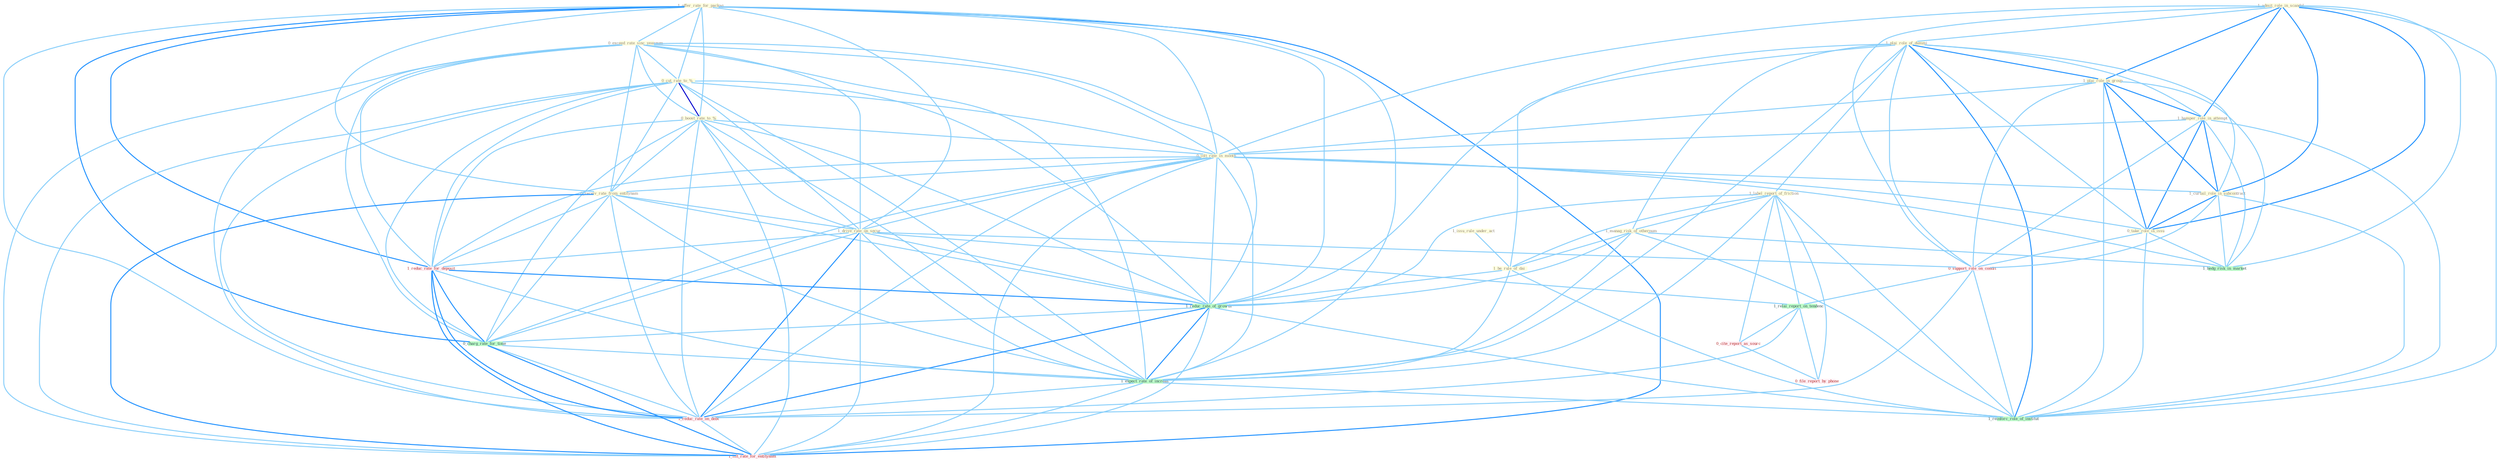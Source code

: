 Graph G{ 
    node
    [shape=polygon,style=filled,width=.5,height=.06,color="#BDFCC9",fixedsize=true,fontsize=4,
    fontcolor="#2f4f4f"];
    {node
    [color="#ffffe0", fontcolor="#8b7d6b"] "1_offer_rate_for_packag " "1_admit_role_in_scandal " "1_plai_role_of_dummi " "1_plai_role_in_group " "0_exceed_rate_sinc_yearnum " "0_cut_rate_to_% " "1_hamper_role_in_attempt " "1_label_report_of_friction " "0_boost_rate_to_% " "1_manag_risk_of_othernum " "0_jolt_rate_in_month " "1_curtail_role_in_subcontract " "0_receiv_rate_from_entitynam " "1_drive_rate_on_secur " "0_take_role_in_issu " "1_issu_rule_under_act " "1_be_rule_of_dai "}
{node [color="#fff0f5", fontcolor="#b22222"] "1_reduc_rate_for_deposit " "0_support_role_on_condit " "0_cite_report_as_sourc " "0_file_report_by_phone " "1_reduc_rate_on_debt " "1_lift_rate_for_entitynam "}
edge [color="#B0E2FF"];

	"1_offer_rate_for_packag " -- "0_exceed_rate_sinc_yearnum " [w="1", color="#87cefa" ];
	"1_offer_rate_for_packag " -- "0_cut_rate_to_% " [w="1", color="#87cefa" ];
	"1_offer_rate_for_packag " -- "0_boost_rate_to_% " [w="1", color="#87cefa" ];
	"1_offer_rate_for_packag " -- "0_jolt_rate_in_month " [w="1", color="#87cefa" ];
	"1_offer_rate_for_packag " -- "0_receiv_rate_from_entitynam " [w="1", color="#87cefa" ];
	"1_offer_rate_for_packag " -- "1_drive_rate_on_secur " [w="1", color="#87cefa" ];
	"1_offer_rate_for_packag " -- "1_reduc_rate_for_deposit " [w="2", color="#1e90ff" , len=0.8];
	"1_offer_rate_for_packag " -- "1_reduc_rate_of_growth " [w="1", color="#87cefa" ];
	"1_offer_rate_for_packag " -- "0_charg_rate_for_time " [w="2", color="#1e90ff" , len=0.8];
	"1_offer_rate_for_packag " -- "1_expect_rate_of_increas " [w="1", color="#87cefa" ];
	"1_offer_rate_for_packag " -- "1_reduc_rate_on_debt " [w="1", color="#87cefa" ];
	"1_offer_rate_for_packag " -- "1_lift_rate_for_entitynam " [w="2", color="#1e90ff" , len=0.8];
	"1_admit_role_in_scandal " -- "1_plai_role_of_dummi " [w="1", color="#87cefa" ];
	"1_admit_role_in_scandal " -- "1_plai_role_in_group " [w="2", color="#1e90ff" , len=0.8];
	"1_admit_role_in_scandal " -- "1_hamper_role_in_attempt " [w="2", color="#1e90ff" , len=0.8];
	"1_admit_role_in_scandal " -- "0_jolt_rate_in_month " [w="1", color="#87cefa" ];
	"1_admit_role_in_scandal " -- "1_curtail_role_in_subcontract " [w="2", color="#1e90ff" , len=0.8];
	"1_admit_role_in_scandal " -- "0_take_role_in_issu " [w="2", color="#1e90ff" , len=0.8];
	"1_admit_role_in_scandal " -- "0_support_role_on_condit " [w="1", color="#87cefa" ];
	"1_admit_role_in_scandal " -- "1_reinforc_role_of_institut " [w="1", color="#87cefa" ];
	"1_admit_role_in_scandal " -- "1_hedg_risk_in_market " [w="1", color="#87cefa" ];
	"1_plai_role_of_dummi " -- "1_plai_role_in_group " [w="2", color="#1e90ff" , len=0.8];
	"1_plai_role_of_dummi " -- "1_hamper_role_in_attempt " [w="1", color="#87cefa" ];
	"1_plai_role_of_dummi " -- "1_label_report_of_friction " [w="1", color="#87cefa" ];
	"1_plai_role_of_dummi " -- "1_manag_risk_of_othernum " [w="1", color="#87cefa" ];
	"1_plai_role_of_dummi " -- "1_curtail_role_in_subcontract " [w="1", color="#87cefa" ];
	"1_plai_role_of_dummi " -- "0_take_role_in_issu " [w="1", color="#87cefa" ];
	"1_plai_role_of_dummi " -- "1_be_rule_of_dai " [w="1", color="#87cefa" ];
	"1_plai_role_of_dummi " -- "0_support_role_on_condit " [w="1", color="#87cefa" ];
	"1_plai_role_of_dummi " -- "1_reduc_rate_of_growth " [w="1", color="#87cefa" ];
	"1_plai_role_of_dummi " -- "1_expect_rate_of_increas " [w="1", color="#87cefa" ];
	"1_plai_role_of_dummi " -- "1_reinforc_role_of_institut " [w="2", color="#1e90ff" , len=0.8];
	"1_plai_role_in_group " -- "1_hamper_role_in_attempt " [w="2", color="#1e90ff" , len=0.8];
	"1_plai_role_in_group " -- "0_jolt_rate_in_month " [w="1", color="#87cefa" ];
	"1_plai_role_in_group " -- "1_curtail_role_in_subcontract " [w="2", color="#1e90ff" , len=0.8];
	"1_plai_role_in_group " -- "0_take_role_in_issu " [w="2", color="#1e90ff" , len=0.8];
	"1_plai_role_in_group " -- "0_support_role_on_condit " [w="1", color="#87cefa" ];
	"1_plai_role_in_group " -- "1_reinforc_role_of_institut " [w="1", color="#87cefa" ];
	"1_plai_role_in_group " -- "1_hedg_risk_in_market " [w="1", color="#87cefa" ];
	"0_exceed_rate_sinc_yearnum " -- "0_cut_rate_to_% " [w="1", color="#87cefa" ];
	"0_exceed_rate_sinc_yearnum " -- "0_boost_rate_to_% " [w="1", color="#87cefa" ];
	"0_exceed_rate_sinc_yearnum " -- "0_jolt_rate_in_month " [w="1", color="#87cefa" ];
	"0_exceed_rate_sinc_yearnum " -- "0_receiv_rate_from_entitynam " [w="1", color="#87cefa" ];
	"0_exceed_rate_sinc_yearnum " -- "1_drive_rate_on_secur " [w="1", color="#87cefa" ];
	"0_exceed_rate_sinc_yearnum " -- "1_reduc_rate_for_deposit " [w="1", color="#87cefa" ];
	"0_exceed_rate_sinc_yearnum " -- "1_reduc_rate_of_growth " [w="1", color="#87cefa" ];
	"0_exceed_rate_sinc_yearnum " -- "0_charg_rate_for_time " [w="1", color="#87cefa" ];
	"0_exceed_rate_sinc_yearnum " -- "1_expect_rate_of_increas " [w="1", color="#87cefa" ];
	"0_exceed_rate_sinc_yearnum " -- "1_reduc_rate_on_debt " [w="1", color="#87cefa" ];
	"0_exceed_rate_sinc_yearnum " -- "1_lift_rate_for_entitynam " [w="1", color="#87cefa" ];
	"0_cut_rate_to_% " -- "0_boost_rate_to_% " [w="3", color="#0000cd" , len=0.6];
	"0_cut_rate_to_% " -- "0_jolt_rate_in_month " [w="1", color="#87cefa" ];
	"0_cut_rate_to_% " -- "0_receiv_rate_from_entitynam " [w="1", color="#87cefa" ];
	"0_cut_rate_to_% " -- "1_drive_rate_on_secur " [w="1", color="#87cefa" ];
	"0_cut_rate_to_% " -- "1_reduc_rate_for_deposit " [w="1", color="#87cefa" ];
	"0_cut_rate_to_% " -- "1_reduc_rate_of_growth " [w="1", color="#87cefa" ];
	"0_cut_rate_to_% " -- "0_charg_rate_for_time " [w="1", color="#87cefa" ];
	"0_cut_rate_to_% " -- "1_expect_rate_of_increas " [w="1", color="#87cefa" ];
	"0_cut_rate_to_% " -- "1_reduc_rate_on_debt " [w="1", color="#87cefa" ];
	"0_cut_rate_to_% " -- "1_lift_rate_for_entitynam " [w="1", color="#87cefa" ];
	"1_hamper_role_in_attempt " -- "0_jolt_rate_in_month " [w="1", color="#87cefa" ];
	"1_hamper_role_in_attempt " -- "1_curtail_role_in_subcontract " [w="2", color="#1e90ff" , len=0.8];
	"1_hamper_role_in_attempt " -- "0_take_role_in_issu " [w="2", color="#1e90ff" , len=0.8];
	"1_hamper_role_in_attempt " -- "0_support_role_on_condit " [w="1", color="#87cefa" ];
	"1_hamper_role_in_attempt " -- "1_reinforc_role_of_institut " [w="1", color="#87cefa" ];
	"1_hamper_role_in_attempt " -- "1_hedg_risk_in_market " [w="1", color="#87cefa" ];
	"1_label_report_of_friction " -- "1_manag_risk_of_othernum " [w="1", color="#87cefa" ];
	"1_label_report_of_friction " -- "1_be_rule_of_dai " [w="1", color="#87cefa" ];
	"1_label_report_of_friction " -- "1_relai_report_on_tendenc " [w="1", color="#87cefa" ];
	"1_label_report_of_friction " -- "0_cite_report_as_sourc " [w="1", color="#87cefa" ];
	"1_label_report_of_friction " -- "1_reduc_rate_of_growth " [w="1", color="#87cefa" ];
	"1_label_report_of_friction " -- "0_file_report_by_phone " [w="1", color="#87cefa" ];
	"1_label_report_of_friction " -- "1_expect_rate_of_increas " [w="1", color="#87cefa" ];
	"1_label_report_of_friction " -- "1_reinforc_role_of_institut " [w="1", color="#87cefa" ];
	"0_boost_rate_to_% " -- "0_jolt_rate_in_month " [w="1", color="#87cefa" ];
	"0_boost_rate_to_% " -- "0_receiv_rate_from_entitynam " [w="1", color="#87cefa" ];
	"0_boost_rate_to_% " -- "1_drive_rate_on_secur " [w="1", color="#87cefa" ];
	"0_boost_rate_to_% " -- "1_reduc_rate_for_deposit " [w="1", color="#87cefa" ];
	"0_boost_rate_to_% " -- "1_reduc_rate_of_growth " [w="1", color="#87cefa" ];
	"0_boost_rate_to_% " -- "0_charg_rate_for_time " [w="1", color="#87cefa" ];
	"0_boost_rate_to_% " -- "1_expect_rate_of_increas " [w="1", color="#87cefa" ];
	"0_boost_rate_to_% " -- "1_reduc_rate_on_debt " [w="1", color="#87cefa" ];
	"0_boost_rate_to_% " -- "1_lift_rate_for_entitynam " [w="1", color="#87cefa" ];
	"1_manag_risk_of_othernum " -- "1_be_rule_of_dai " [w="1", color="#87cefa" ];
	"1_manag_risk_of_othernum " -- "1_reduc_rate_of_growth " [w="1", color="#87cefa" ];
	"1_manag_risk_of_othernum " -- "1_expect_rate_of_increas " [w="1", color="#87cefa" ];
	"1_manag_risk_of_othernum " -- "1_reinforc_role_of_institut " [w="1", color="#87cefa" ];
	"1_manag_risk_of_othernum " -- "1_hedg_risk_in_market " [w="1", color="#87cefa" ];
	"0_jolt_rate_in_month " -- "1_curtail_role_in_subcontract " [w="1", color="#87cefa" ];
	"0_jolt_rate_in_month " -- "0_receiv_rate_from_entitynam " [w="1", color="#87cefa" ];
	"0_jolt_rate_in_month " -- "1_drive_rate_on_secur " [w="1", color="#87cefa" ];
	"0_jolt_rate_in_month " -- "0_take_role_in_issu " [w="1", color="#87cefa" ];
	"0_jolt_rate_in_month " -- "1_reduc_rate_for_deposit " [w="1", color="#87cefa" ];
	"0_jolt_rate_in_month " -- "1_reduc_rate_of_growth " [w="1", color="#87cefa" ];
	"0_jolt_rate_in_month " -- "0_charg_rate_for_time " [w="1", color="#87cefa" ];
	"0_jolt_rate_in_month " -- "1_expect_rate_of_increas " [w="1", color="#87cefa" ];
	"0_jolt_rate_in_month " -- "1_reduc_rate_on_debt " [w="1", color="#87cefa" ];
	"0_jolt_rate_in_month " -- "1_lift_rate_for_entitynam " [w="1", color="#87cefa" ];
	"0_jolt_rate_in_month " -- "1_hedg_risk_in_market " [w="1", color="#87cefa" ];
	"1_curtail_role_in_subcontract " -- "0_take_role_in_issu " [w="2", color="#1e90ff" , len=0.8];
	"1_curtail_role_in_subcontract " -- "0_support_role_on_condit " [w="1", color="#87cefa" ];
	"1_curtail_role_in_subcontract " -- "1_reinforc_role_of_institut " [w="1", color="#87cefa" ];
	"1_curtail_role_in_subcontract " -- "1_hedg_risk_in_market " [w="1", color="#87cefa" ];
	"0_receiv_rate_from_entitynam " -- "1_drive_rate_on_secur " [w="1", color="#87cefa" ];
	"0_receiv_rate_from_entitynam " -- "1_reduc_rate_for_deposit " [w="1", color="#87cefa" ];
	"0_receiv_rate_from_entitynam " -- "1_reduc_rate_of_growth " [w="1", color="#87cefa" ];
	"0_receiv_rate_from_entitynam " -- "0_charg_rate_for_time " [w="1", color="#87cefa" ];
	"0_receiv_rate_from_entitynam " -- "1_expect_rate_of_increas " [w="1", color="#87cefa" ];
	"0_receiv_rate_from_entitynam " -- "1_reduc_rate_on_debt " [w="1", color="#87cefa" ];
	"0_receiv_rate_from_entitynam " -- "1_lift_rate_for_entitynam " [w="2", color="#1e90ff" , len=0.8];
	"1_drive_rate_on_secur " -- "1_reduc_rate_for_deposit " [w="1", color="#87cefa" ];
	"1_drive_rate_on_secur " -- "0_support_role_on_condit " [w="1", color="#87cefa" ];
	"1_drive_rate_on_secur " -- "1_relai_report_on_tendenc " [w="1", color="#87cefa" ];
	"1_drive_rate_on_secur " -- "1_reduc_rate_of_growth " [w="1", color="#87cefa" ];
	"1_drive_rate_on_secur " -- "0_charg_rate_for_time " [w="1", color="#87cefa" ];
	"1_drive_rate_on_secur " -- "1_expect_rate_of_increas " [w="1", color="#87cefa" ];
	"1_drive_rate_on_secur " -- "1_reduc_rate_on_debt " [w="2", color="#1e90ff" , len=0.8];
	"1_drive_rate_on_secur " -- "1_lift_rate_for_entitynam " [w="1", color="#87cefa" ];
	"0_take_role_in_issu " -- "0_support_role_on_condit " [w="1", color="#87cefa" ];
	"0_take_role_in_issu " -- "1_reinforc_role_of_institut " [w="1", color="#87cefa" ];
	"0_take_role_in_issu " -- "1_hedg_risk_in_market " [w="1", color="#87cefa" ];
	"1_issu_rule_under_act " -- "1_be_rule_of_dai " [w="1", color="#87cefa" ];
	"1_be_rule_of_dai " -- "1_reduc_rate_of_growth " [w="1", color="#87cefa" ];
	"1_be_rule_of_dai " -- "1_expect_rate_of_increas " [w="1", color="#87cefa" ];
	"1_be_rule_of_dai " -- "1_reinforc_role_of_institut " [w="1", color="#87cefa" ];
	"1_reduc_rate_for_deposit " -- "1_reduc_rate_of_growth " [w="2", color="#1e90ff" , len=0.8];
	"1_reduc_rate_for_deposit " -- "0_charg_rate_for_time " [w="2", color="#1e90ff" , len=0.8];
	"1_reduc_rate_for_deposit " -- "1_expect_rate_of_increas " [w="1", color="#87cefa" ];
	"1_reduc_rate_for_deposit " -- "1_reduc_rate_on_debt " [w="2", color="#1e90ff" , len=0.8];
	"1_reduc_rate_for_deposit " -- "1_lift_rate_for_entitynam " [w="2", color="#1e90ff" , len=0.8];
	"0_support_role_on_condit " -- "1_relai_report_on_tendenc " [w="1", color="#87cefa" ];
	"0_support_role_on_condit " -- "1_reduc_rate_on_debt " [w="1", color="#87cefa" ];
	"0_support_role_on_condit " -- "1_reinforc_role_of_institut " [w="1", color="#87cefa" ];
	"1_relai_report_on_tendenc " -- "0_cite_report_as_sourc " [w="1", color="#87cefa" ];
	"1_relai_report_on_tendenc " -- "0_file_report_by_phone " [w="1", color="#87cefa" ];
	"1_relai_report_on_tendenc " -- "1_reduc_rate_on_debt " [w="1", color="#87cefa" ];
	"0_cite_report_as_sourc " -- "0_file_report_by_phone " [w="1", color="#87cefa" ];
	"1_reduc_rate_of_growth " -- "0_charg_rate_for_time " [w="1", color="#87cefa" ];
	"1_reduc_rate_of_growth " -- "1_expect_rate_of_increas " [w="2", color="#1e90ff" , len=0.8];
	"1_reduc_rate_of_growth " -- "1_reduc_rate_on_debt " [w="2", color="#1e90ff" , len=0.8];
	"1_reduc_rate_of_growth " -- "1_reinforc_role_of_institut " [w="1", color="#87cefa" ];
	"1_reduc_rate_of_growth " -- "1_lift_rate_for_entitynam " [w="1", color="#87cefa" ];
	"0_charg_rate_for_time " -- "1_expect_rate_of_increas " [w="1", color="#87cefa" ];
	"0_charg_rate_for_time " -- "1_reduc_rate_on_debt " [w="1", color="#87cefa" ];
	"0_charg_rate_for_time " -- "1_lift_rate_for_entitynam " [w="2", color="#1e90ff" , len=0.8];
	"1_expect_rate_of_increas " -- "1_reduc_rate_on_debt " [w="1", color="#87cefa" ];
	"1_expect_rate_of_increas " -- "1_reinforc_role_of_institut " [w="1", color="#87cefa" ];
	"1_expect_rate_of_increas " -- "1_lift_rate_for_entitynam " [w="1", color="#87cefa" ];
	"1_reduc_rate_on_debt " -- "1_lift_rate_for_entitynam " [w="1", color="#87cefa" ];
}